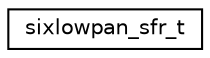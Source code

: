 digraph "Graphical Class Hierarchy"
{
 // LATEX_PDF_SIZE
  edge [fontname="Helvetica",fontsize="10",labelfontname="Helvetica",labelfontsize="10"];
  node [fontname="Helvetica",fontsize="10",shape=record];
  rankdir="LR";
  Node0 [label="sixlowpan_sfr_t",height=0.2,width=0.4,color="black", fillcolor="white", style="filled",URL="$structsixlowpan__sfr__t.html",tooltip="Generic type for selective fragment recovery headers."];
}
